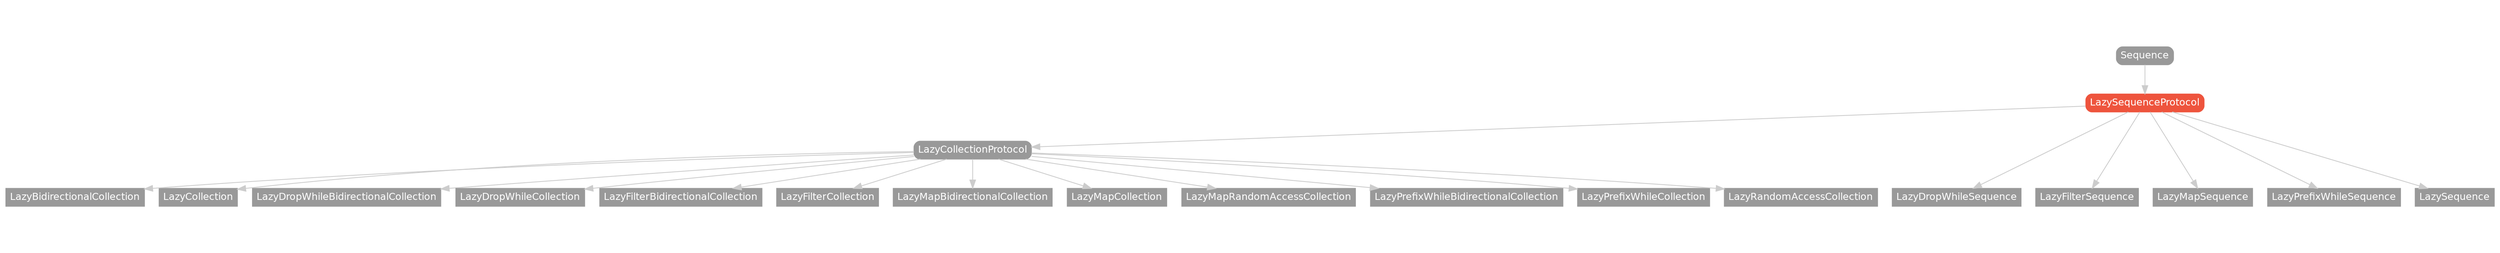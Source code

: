 strict digraph "LazySequenceProtocol - Type Hierarchy - SwiftDoc.org" {
    pad="0.1,0.8"
    node [shape=box, style="filled,rounded", color="#999999", fillcolor="#999999", fontcolor=white, fontname=Helvetica, fontnames="Helvetica,sansserif", fontsize=12, margin="0.07,0.05", height="0.3"]
    edge [color="#cccccc"]
    "LazyBidirectionalCollection" [URL="/type/LazyBidirectionalCollection/hierarchy/", style=filled]
    "LazyCollection" [URL="/type/LazyCollection/hierarchy/", style=filled]
    "LazyCollectionProtocol" [URL="/protocol/LazyCollectionProtocol/hierarchy/"]
    "LazyDropWhileBidirectionalCollection" [URL="/type/LazyDropWhileBidirectionalCollection/hierarchy/", style=filled]
    "LazyDropWhileCollection" [URL="/type/LazyDropWhileCollection/hierarchy/", style=filled]
    "LazyDropWhileSequence" [URL="/type/LazyDropWhileSequence/hierarchy/", style=filled]
    "LazyFilterBidirectionalCollection" [URL="/type/LazyFilterBidirectionalCollection/hierarchy/", style=filled]
    "LazyFilterCollection" [URL="/type/LazyFilterCollection/hierarchy/", style=filled]
    "LazyFilterSequence" [URL="/type/LazyFilterSequence/hierarchy/", style=filled]
    "LazyMapBidirectionalCollection" [URL="/type/LazyMapBidirectionalCollection/hierarchy/", style=filled]
    "LazyMapCollection" [URL="/type/LazyMapCollection/hierarchy/", style=filled]
    "LazyMapRandomAccessCollection" [URL="/type/LazyMapRandomAccessCollection/hierarchy/", style=filled]
    "LazyMapSequence" [URL="/type/LazyMapSequence/hierarchy/", style=filled]
    "LazyPrefixWhileBidirectionalCollection" [URL="/type/LazyPrefixWhileBidirectionalCollection/hierarchy/", style=filled]
    "LazyPrefixWhileCollection" [URL="/type/LazyPrefixWhileCollection/hierarchy/", style=filled]
    "LazyPrefixWhileSequence" [URL="/type/LazyPrefixWhileSequence/hierarchy/", style=filled]
    "LazyRandomAccessCollection" [URL="/type/LazyRandomAccessCollection/hierarchy/", style=filled]
    "LazySequence" [URL="/type/LazySequence/hierarchy/", style=filled]
    "LazySequenceProtocol" [URL="/protocol/LazySequenceProtocol/", style="filled,rounded", fillcolor="#ee543d", color="#ee543d"]
    "Sequence" [URL="/protocol/Sequence/hierarchy/"]    "LazySequenceProtocol" -> "LazyCollectionProtocol"
    "LazySequenceProtocol" -> "LazyDropWhileSequence"
    "LazySequenceProtocol" -> "LazyFilterSequence"
    "LazySequenceProtocol" -> "LazyMapSequence"
    "LazySequenceProtocol" -> "LazyPrefixWhileSequence"
    "LazySequenceProtocol" -> "LazySequence"
    "LazyCollectionProtocol" -> "LazyBidirectionalCollection"
    "LazyCollectionProtocol" -> "LazyCollection"
    "LazyCollectionProtocol" -> "LazyDropWhileBidirectionalCollection"
    "LazyCollectionProtocol" -> "LazyDropWhileCollection"
    "LazyCollectionProtocol" -> "LazyFilterBidirectionalCollection"
    "LazyCollectionProtocol" -> "LazyFilterCollection"
    "LazyCollectionProtocol" -> "LazyMapBidirectionalCollection"
    "LazyCollectionProtocol" -> "LazyMapCollection"
    "LazyCollectionProtocol" -> "LazyMapRandomAccessCollection"
    "LazyCollectionProtocol" -> "LazyPrefixWhileBidirectionalCollection"
    "LazyCollectionProtocol" -> "LazyPrefixWhileCollection"
    "LazyCollectionProtocol" -> "LazyRandomAccessCollection"
    "Sequence" -> "LazySequenceProtocol"
    subgraph Types {
        rank = max; "LazyDropWhileSequence"; "LazyFilterSequence"; "LazyMapSequence"; "LazyPrefixWhileSequence"; "LazySequence"; "LazyBidirectionalCollection"; "LazyCollection"; "LazyDropWhileBidirectionalCollection"; "LazyDropWhileCollection"; "LazyFilterBidirectionalCollection"; "LazyFilterCollection"; "LazyMapBidirectionalCollection"; "LazyMapCollection"; "LazyMapRandomAccessCollection"; "LazyPrefixWhileBidirectionalCollection"; "LazyPrefixWhileCollection"; "LazyRandomAccessCollection";
    }
}